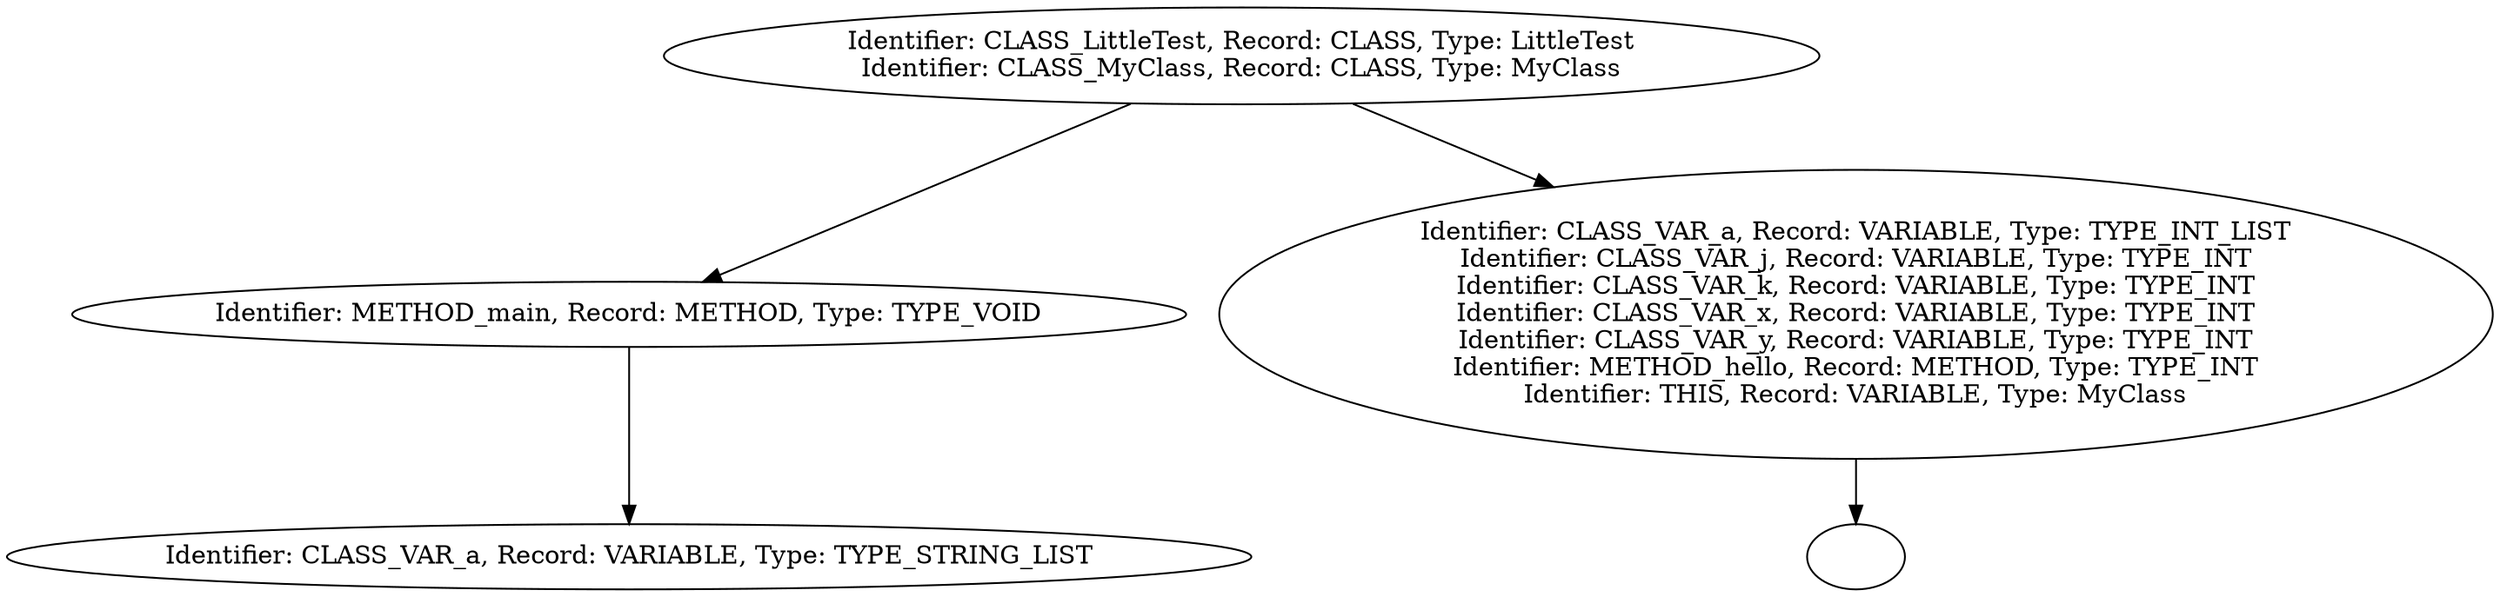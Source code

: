 digraph {
n0 [label="Identifier: CLASS_LittleTest, Record: CLASS, Type: LittleTest\nIdentifier: CLASS_MyClass, Record: CLASS, Type: MyClass\n"];
n1 [label="Identifier: METHOD_main, Record: METHOD, Type: TYPE_VOID\n"];
n2 [label="Identifier: CLASS_VAR_a, Record: VARIABLE, Type: TYPE_STRING_LIST\n"];
n1 -> n2
n0 -> n1
n3 [label="Identifier: CLASS_VAR_a, Record: VARIABLE, Type: TYPE_INT_LIST\nIdentifier: CLASS_VAR_j, Record: VARIABLE, Type: TYPE_INT\nIdentifier: CLASS_VAR_k, Record: VARIABLE, Type: TYPE_INT\nIdentifier: CLASS_VAR_x, Record: VARIABLE, Type: TYPE_INT\nIdentifier: CLASS_VAR_y, Record: VARIABLE, Type: TYPE_INT\nIdentifier: METHOD_hello, Record: METHOD, Type: TYPE_INT\nIdentifier: THIS, Record: VARIABLE, Type: MyClass\n"];
n4 [label=""];
n3 -> n4
n0 -> n3
}
